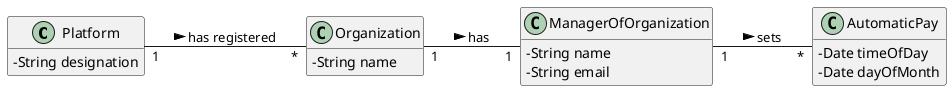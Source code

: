 @startuml
skinparam classAttributeIconSize 0
hide methods
left to right direction

class Platform {
  -String designation
}

class ManagerOfOrganization {
  -String name
  -String email
}

class Organization {
  -String name
}

class AutomaticPay {
  -Date timeOfDay
  -Date dayOfMonth
}

Platform "1" -- "*" Organization : has registered >
Organization "1" -- "1" ManagerOfOrganization : has >
ManagerOfOrganization "1" -- "*" AutomaticPay : sets >
@enduml



